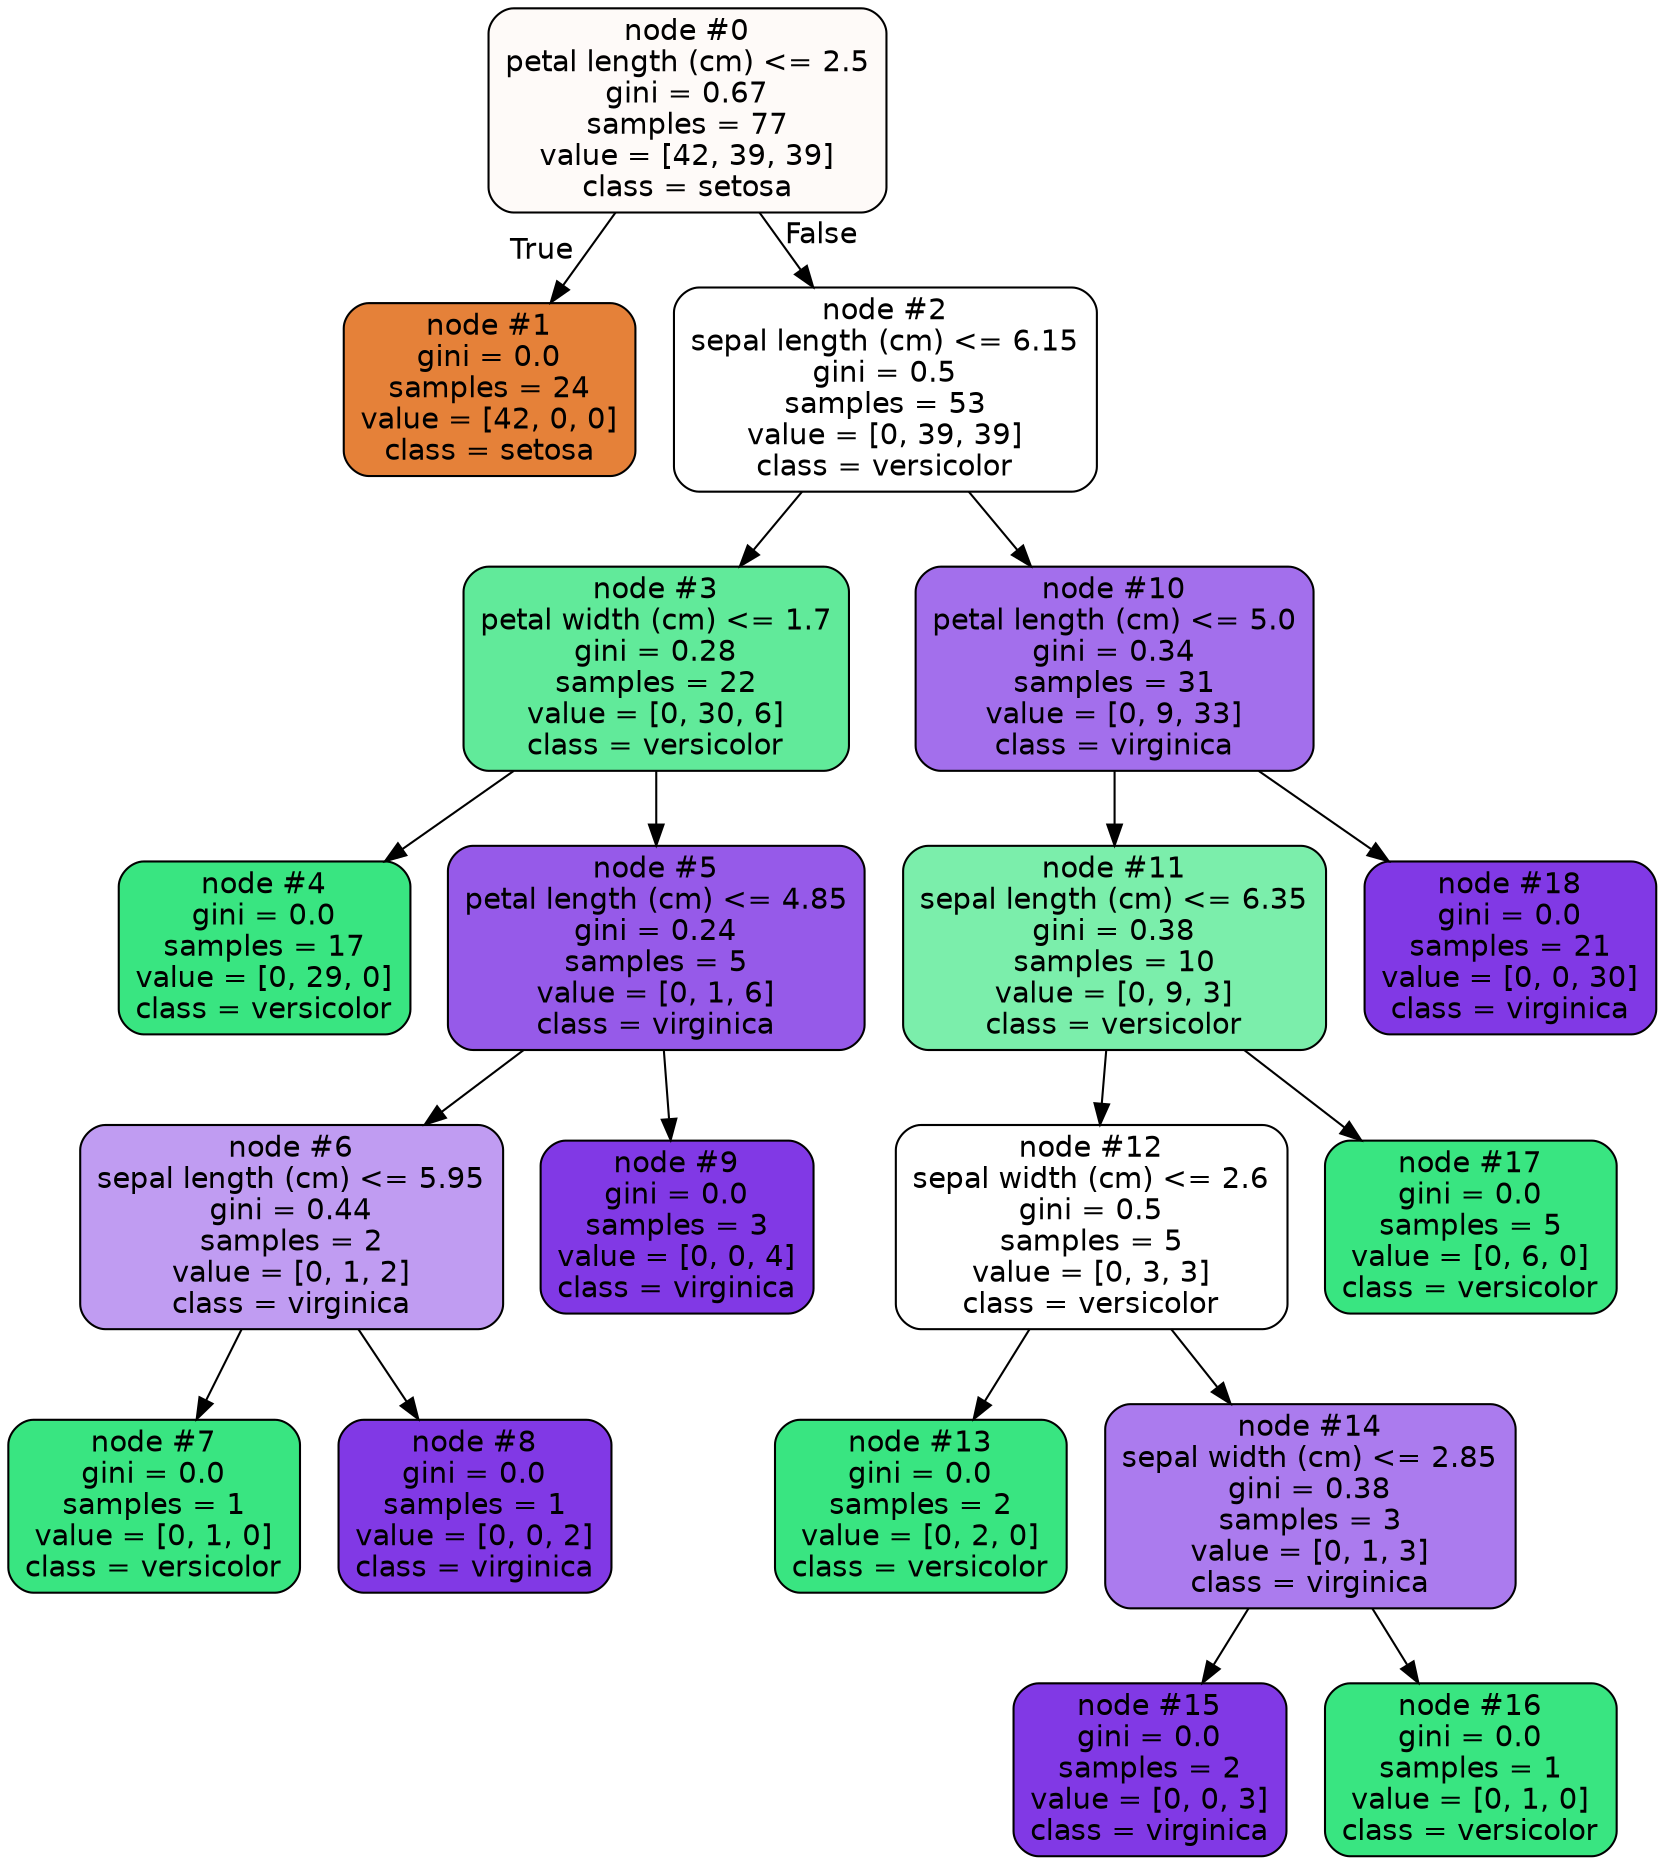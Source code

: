 digraph Tree {
node [shape=box, style="filled, rounded", color="black", fontname="helvetica"] ;
edge [fontname="helvetica"] ;
0 [label="node #0\npetal length (cm) <= 2.5\ngini = 0.67\nsamples = 77\nvalue = [42, 39, 39]\nclass = setosa", fillcolor="#fefaf8"] ;
1 [label="node #1\ngini = 0.0\nsamples = 24\nvalue = [42, 0, 0]\nclass = setosa", fillcolor="#e58139"] ;
0 -> 1 [labeldistance=2.5, labelangle=45, headlabel="True"] ;
2 [label="node #2\nsepal length (cm) <= 6.15\ngini = 0.5\nsamples = 53\nvalue = [0, 39, 39]\nclass = versicolor", fillcolor="#ffffff"] ;
0 -> 2 [labeldistance=2.5, labelangle=-45, headlabel="False"] ;
3 [label="node #3\npetal width (cm) <= 1.7\ngini = 0.28\nsamples = 22\nvalue = [0, 30, 6]\nclass = versicolor", fillcolor="#61ea9a"] ;
2 -> 3 ;
4 [label="node #4\ngini = 0.0\nsamples = 17\nvalue = [0, 29, 0]\nclass = versicolor", fillcolor="#39e581"] ;
3 -> 4 ;
5 [label="node #5\npetal length (cm) <= 4.85\ngini = 0.24\nsamples = 5\nvalue = [0, 1, 6]\nclass = virginica", fillcolor="#965ae9"] ;
3 -> 5 ;
6 [label="node #6\nsepal length (cm) <= 5.95\ngini = 0.44\nsamples = 2\nvalue = [0, 1, 2]\nclass = virginica", fillcolor="#c09cf2"] ;
5 -> 6 ;
7 [label="node #7\ngini = 0.0\nsamples = 1\nvalue = [0, 1, 0]\nclass = versicolor", fillcolor="#39e581"] ;
6 -> 7 ;
8 [label="node #8\ngini = 0.0\nsamples = 1\nvalue = [0, 0, 2]\nclass = virginica", fillcolor="#8139e5"] ;
6 -> 8 ;
9 [label="node #9\ngini = 0.0\nsamples = 3\nvalue = [0, 0, 4]\nclass = virginica", fillcolor="#8139e5"] ;
5 -> 9 ;
10 [label="node #10\npetal length (cm) <= 5.0\ngini = 0.34\nsamples = 31\nvalue = [0, 9, 33]\nclass = virginica", fillcolor="#a36fec"] ;
2 -> 10 ;
11 [label="node #11\nsepal length (cm) <= 6.35\ngini = 0.38\nsamples = 10\nvalue = [0, 9, 3]\nclass = versicolor", fillcolor="#7beeab"] ;
10 -> 11 ;
12 [label="node #12\nsepal width (cm) <= 2.6\ngini = 0.5\nsamples = 5\nvalue = [0, 3, 3]\nclass = versicolor", fillcolor="#ffffff"] ;
11 -> 12 ;
13 [label="node #13\ngini = 0.0\nsamples = 2\nvalue = [0, 2, 0]\nclass = versicolor", fillcolor="#39e581"] ;
12 -> 13 ;
14 [label="node #14\nsepal width (cm) <= 2.85\ngini = 0.38\nsamples = 3\nvalue = [0, 1, 3]\nclass = virginica", fillcolor="#ab7bee"] ;
12 -> 14 ;
15 [label="node #15\ngini = 0.0\nsamples = 2\nvalue = [0, 0, 3]\nclass = virginica", fillcolor="#8139e5"] ;
14 -> 15 ;
16 [label="node #16\ngini = 0.0\nsamples = 1\nvalue = [0, 1, 0]\nclass = versicolor", fillcolor="#39e581"] ;
14 -> 16 ;
17 [label="node #17\ngini = 0.0\nsamples = 5\nvalue = [0, 6, 0]\nclass = versicolor", fillcolor="#39e581"] ;
11 -> 17 ;
18 [label="node #18\ngini = 0.0\nsamples = 21\nvalue = [0, 0, 30]\nclass = virginica", fillcolor="#8139e5"] ;
10 -> 18 ;
}